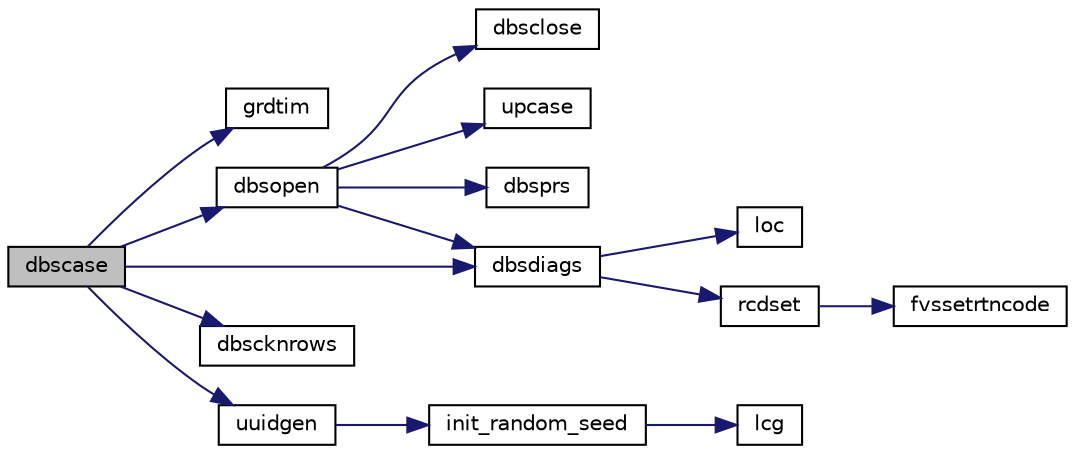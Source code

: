 digraph "dbscase"
{
  edge [fontname="Helvetica",fontsize="10",labelfontname="Helvetica",labelfontsize="10"];
  node [fontname="Helvetica",fontsize="10",shape=record];
  rankdir="LR";
  Node1 [label="dbscase",height=0.2,width=0.4,color="black", fillcolor="grey75", style="filled", fontcolor="black"];
  Node1 -> Node2 [color="midnightblue",fontsize="10",style="solid",fontname="Helvetica"];
  Node2 [label="grdtim",height=0.2,width=0.4,color="black", fillcolor="white", style="filled",URL="$grdtim_8f.html#ad10217068165ab4b799e84db9a37e052"];
  Node1 -> Node3 [color="midnightblue",fontsize="10",style="solid",fontname="Helvetica"];
  Node3 [label="dbsopen",height=0.2,width=0.4,color="black", fillcolor="white", style="filled",URL="$dbsopen_8f.html#a3e8dabe730ff2a86c085489e3e88b637"];
  Node3 -> Node4 [color="midnightblue",fontsize="10",style="solid",fontname="Helvetica"];
  Node4 [label="dbsclose",height=0.2,width=0.4,color="black", fillcolor="white", style="filled",URL="$dbsclose_8f.html#aed2197b8dac3e7cc05ea998c5322bca4"];
  Node3 -> Node5 [color="midnightblue",fontsize="10",style="solid",fontname="Helvetica"];
  Node5 [label="upcase",height=0.2,width=0.4,color="black", fillcolor="white", style="filled",URL="$upcase_8f.html#a412a50f91650f78ed984862cdcd7a60d"];
  Node3 -> Node6 [color="midnightblue",fontsize="10",style="solid",fontname="Helvetica"];
  Node6 [label="dbsprs",height=0.2,width=0.4,color="black", fillcolor="white", style="filled",URL="$dbsprs_8f.html#a115f4b725c9a25082da8a39e199486cf"];
  Node3 -> Node7 [color="midnightblue",fontsize="10",style="solid",fontname="Helvetica"];
  Node7 [label="dbsdiags",height=0.2,width=0.4,color="black", fillcolor="white", style="filled",URL="$dbsdiags_8f.html#a15a17a1fbf3da59a37155705f6dc1d98"];
  Node7 -> Node8 [color="midnightblue",fontsize="10",style="solid",fontname="Helvetica"];
  Node8 [label="loc",height=0.2,width=0.4,color="black", fillcolor="white", style="filled",URL="$bur__brn_8c.html#a3c8b7f0fcc184328ecbdff756e8bb21a"];
  Node7 -> Node9 [color="midnightblue",fontsize="10",style="solid",fontname="Helvetica"];
  Node9 [label="rcdset",height=0.2,width=0.4,color="black", fillcolor="white", style="filled",URL="$rcdset_8f.html#a1dba8a40ee085d920a3ebb27fcd34a59"];
  Node9 -> Node10 [color="midnightblue",fontsize="10",style="solid",fontname="Helvetica"];
  Node10 [label="fvssetrtncode",height=0.2,width=0.4,color="black", fillcolor="white", style="filled",URL="$cmdline_8f.html#a079170808ee3336a99645e9e57dfe5a9"];
  Node1 -> Node7 [color="midnightblue",fontsize="10",style="solid",fontname="Helvetica"];
  Node1 -> Node11 [color="midnightblue",fontsize="10",style="solid",fontname="Helvetica"];
  Node11 [label="dbscknrows",height=0.2,width=0.4,color="black", fillcolor="white", style="filled",URL="$dbscknrows_8f.html#ac66e1b51447683e5f478285853226665"];
  Node1 -> Node12 [color="midnightblue",fontsize="10",style="solid",fontname="Helvetica"];
  Node12 [label="uuidgen",height=0.2,width=0.4,color="black", fillcolor="white", style="filled",URL="$uuidgen_8f.html#a46f32e368f6aef2de2f1d5f13b542ef5"];
  Node12 -> Node13 [color="midnightblue",fontsize="10",style="solid",fontname="Helvetica"];
  Node13 [label="init_random_seed",height=0.2,width=0.4,color="black", fillcolor="white", style="filled",URL="$uuidgen_8f.html#a683a42362f933d86450f8e79e7d9452b"];
  Node13 -> Node14 [color="midnightblue",fontsize="10",style="solid",fontname="Helvetica"];
  Node14 [label="lcg",height=0.2,width=0.4,color="black", fillcolor="white", style="filled",URL="$uuidgen_8f.html#a9f48bad95c20db482c161f1b1195e7a6"];
}
